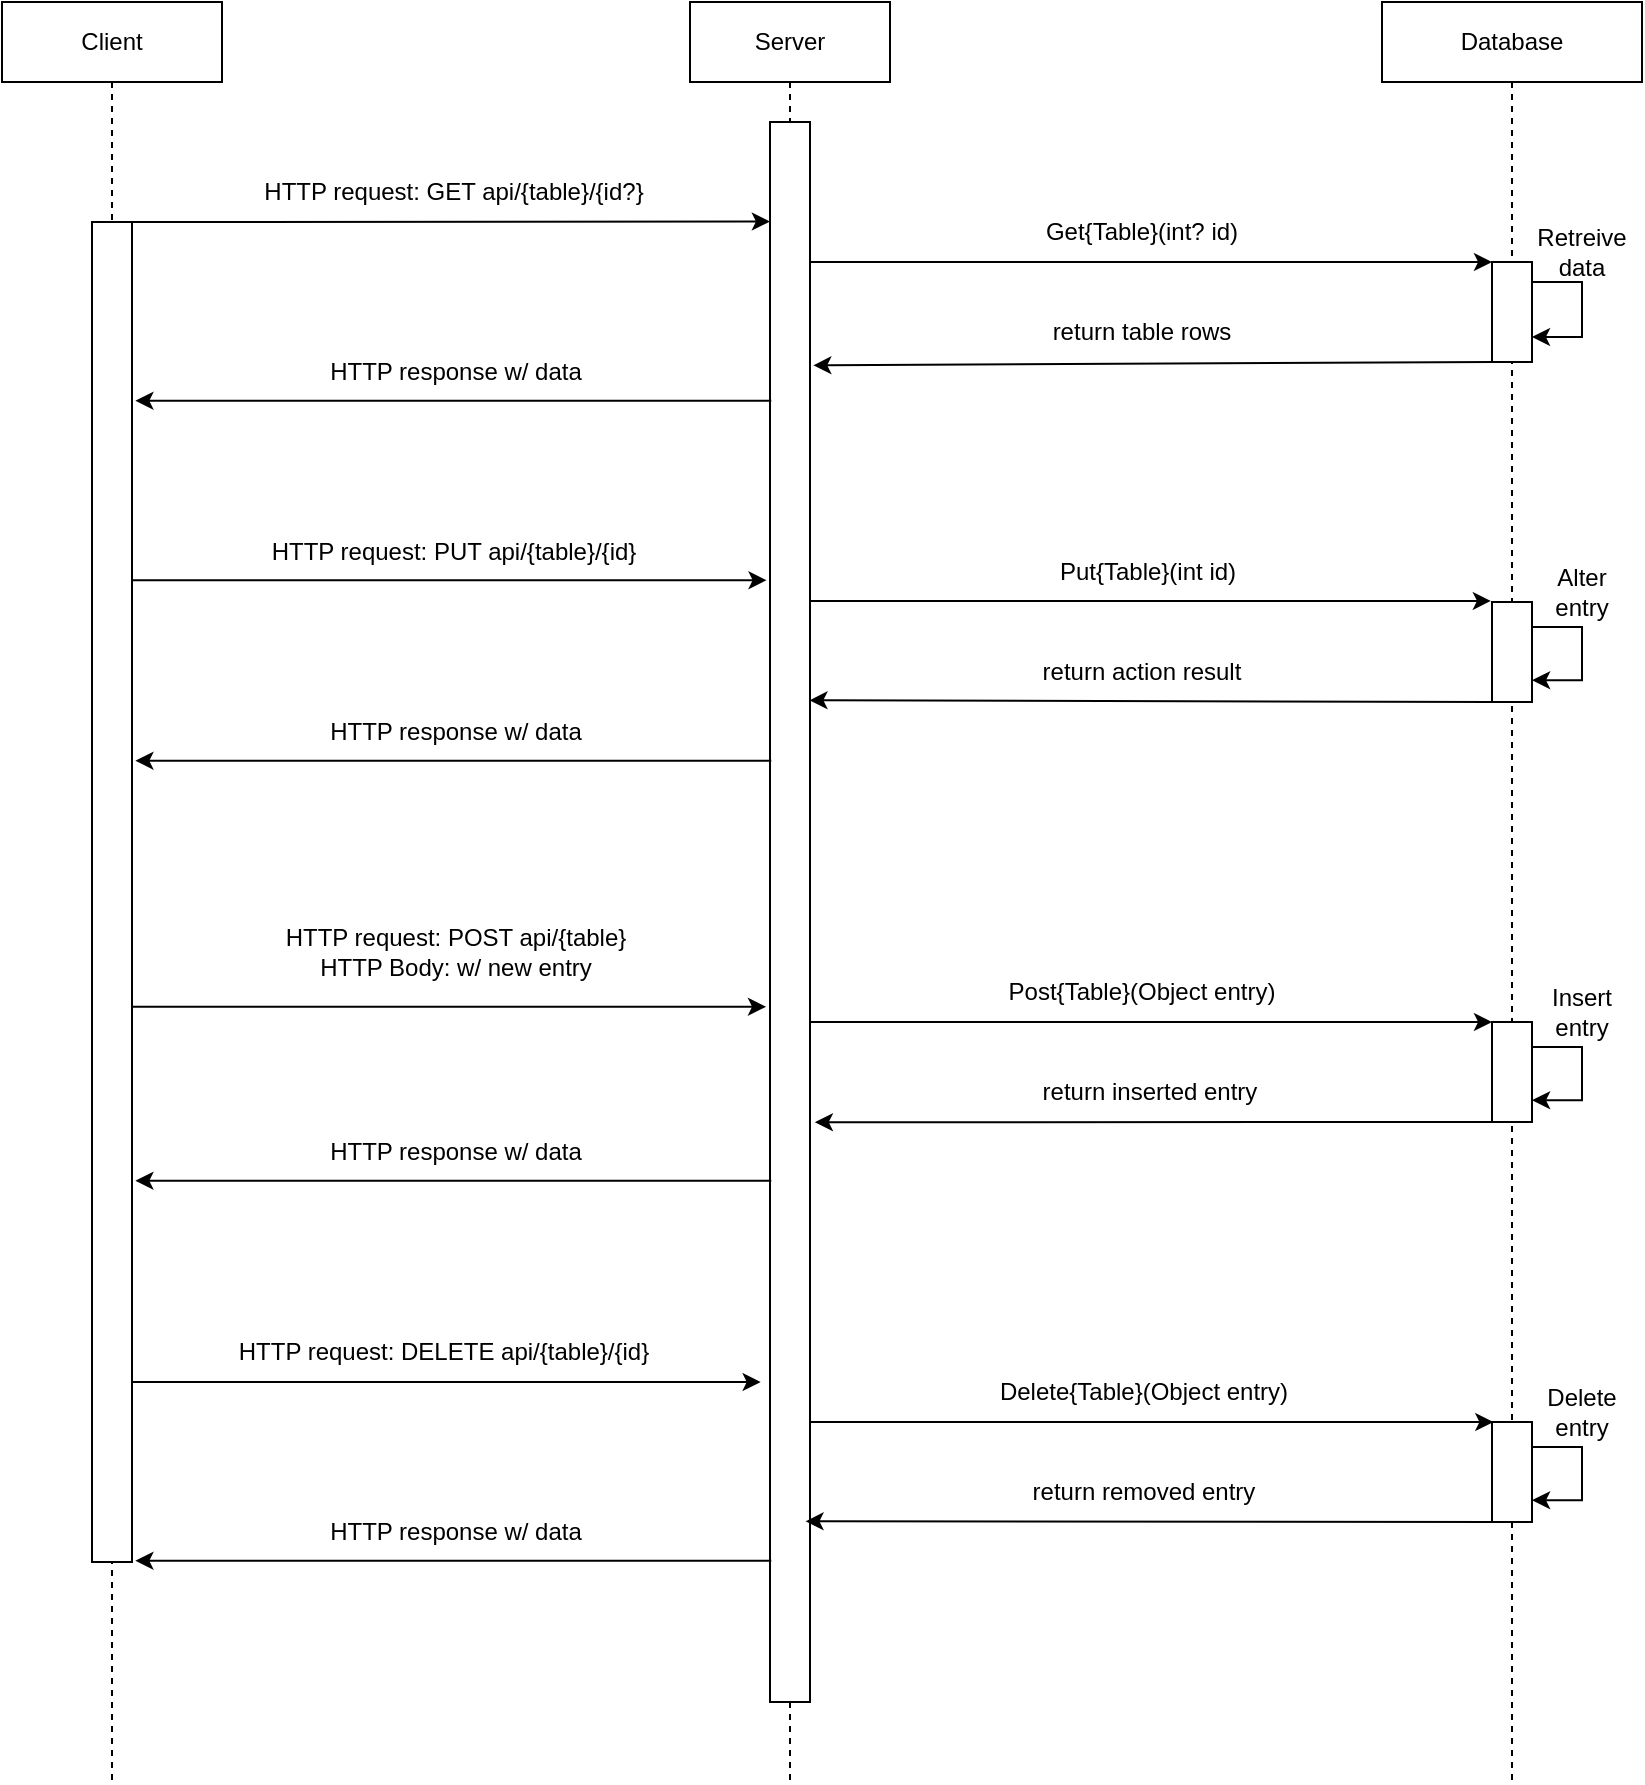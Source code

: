 <mxfile version="17.2.2" type="github">
  <diagram id="vIfoVq1wX4RId66oz7_a" name="Page-1">
    <mxGraphModel dx="2062" dy="1122" grid="1" gridSize="10" guides="1" tooltips="1" connect="1" arrows="1" fold="1" page="1" pageScale="1" pageWidth="827" pageHeight="1169" math="0" shadow="0">
      <root>
        <mxCell id="0" />
        <mxCell id="1" parent="0" />
        <mxCell id="B32haP-L5WnMZQcQXw6R-84" value="" style="endArrow=classic;html=1;rounded=0;entryX=0;entryY=0;entryDx=0;entryDy=0;" edge="1" parent="1">
          <mxGeometry width="50" height="50" relative="1" as="geometry">
            <mxPoint x="394.337" y="780" as="sourcePoint" />
            <mxPoint x="745.67" y="780" as="targetPoint" />
          </mxGeometry>
        </mxCell>
        <mxCell id="B32haP-L5WnMZQcQXw6R-43" value="" style="endArrow=classic;html=1;rounded=0;entryX=0;entryY=0;entryDx=0;entryDy=0;" edge="1" parent="1" source="U8cGbM71-cvQbyEx9kBK-1">
          <mxGeometry width="50" height="50" relative="1" as="geometry">
            <mxPoint x="80" y="760" as="sourcePoint" />
            <mxPoint x="379.33" y="760.0" as="targetPoint" />
          </mxGeometry>
        </mxCell>
        <mxCell id="B32haP-L5WnMZQcQXw6R-30" value="" style="endArrow=classic;html=1;rounded=0;entryX=-0.1;entryY=0.56;entryDx=0;entryDy=0;entryPerimeter=0;" edge="1" parent="1" source="U8cGbM71-cvQbyEx9kBK-1" target="U8cGbM71-cvQbyEx9kBK-7">
          <mxGeometry width="50" height="50" relative="1" as="geometry">
            <mxPoint x="80" y="560" as="sourcePoint" />
            <mxPoint x="330" y="570" as="targetPoint" />
          </mxGeometry>
        </mxCell>
        <mxCell id="B32haP-L5WnMZQcQXw6R-32" value="" style="endArrow=classic;html=1;rounded=0;entryX=0;entryY=0;entryDx=0;entryDy=0;" edge="1" parent="1" source="U8cGbM71-cvQbyEx9kBK-3" target="B32haP-L5WnMZQcQXw6R-36">
          <mxGeometry width="50" height="50" relative="1" as="geometry">
            <mxPoint x="414.0" y="598.45" as="sourcePoint" />
            <mxPoint x="754.7" y="598.45" as="targetPoint" />
          </mxGeometry>
        </mxCell>
        <mxCell id="U8cGbM71-cvQbyEx9kBK-10" value="" style="endArrow=classic;html=1;rounded=0;entryX=0;entryY=0;entryDx=0;entryDy=0;" parent="1" source="U8cGbM71-cvQbyEx9kBK-3" target="U8cGbM71-cvQbyEx9kBK-9" edge="1">
          <mxGeometry width="50" height="50" relative="1" as="geometry">
            <mxPoint x="410" y="200" as="sourcePoint" />
            <mxPoint x="660" y="270" as="targetPoint" />
          </mxGeometry>
        </mxCell>
        <mxCell id="U8cGbM71-cvQbyEx9kBK-6" value="" style="endArrow=classic;html=1;rounded=0;exitX=1;exitY=0;exitDx=0;exitDy=0;entryX=-0.003;entryY=0.063;entryDx=0;entryDy=0;entryPerimeter=0;" parent="1" source="U8cGbM71-cvQbyEx9kBK-5" target="U8cGbM71-cvQbyEx9kBK-7" edge="1">
          <mxGeometry width="50" height="50" relative="1" as="geometry">
            <mxPoint x="310" y="370" as="sourcePoint" />
            <mxPoint x="370" y="180" as="targetPoint" />
          </mxGeometry>
        </mxCell>
        <mxCell id="B32haP-L5WnMZQcQXw6R-17" value="" style="endArrow=classic;html=1;rounded=0;entryX=-0.086;entryY=0.29;entryDx=0;entryDy=0;entryPerimeter=0;" edge="1" parent="1" source="U8cGbM71-cvQbyEx9kBK-1" target="U8cGbM71-cvQbyEx9kBK-7">
          <mxGeometry width="50" height="50" relative="1" as="geometry">
            <mxPoint x="66.0" y="360.28" as="sourcePoint" />
            <mxPoint x="340" y="370" as="targetPoint" />
          </mxGeometry>
        </mxCell>
        <mxCell id="U8cGbM71-cvQbyEx9kBK-1" value="Client" style="shape=umlLifeline;perimeter=lifelinePerimeter;whiteSpace=wrap;html=1;container=1;collapsible=0;recursiveResize=0;outlineConnect=0;" parent="1" vertex="1">
          <mxGeometry y="70" width="110" height="890" as="geometry" />
        </mxCell>
        <mxCell id="U8cGbM71-cvQbyEx9kBK-5" value="" style="rounded=0;whiteSpace=wrap;html=1;" parent="U8cGbM71-cvQbyEx9kBK-1" vertex="1">
          <mxGeometry x="45" y="110" width="20" height="670" as="geometry" />
        </mxCell>
        <mxCell id="U8cGbM71-cvQbyEx9kBK-3" value="Server" style="shape=umlLifeline;perimeter=lifelinePerimeter;whiteSpace=wrap;html=1;container=1;collapsible=0;recursiveResize=0;outlineConnect=0;" parent="1" vertex="1">
          <mxGeometry x="344" y="70" width="100" height="890" as="geometry" />
        </mxCell>
        <mxCell id="U8cGbM71-cvQbyEx9kBK-7" value="" style="rounded=0;whiteSpace=wrap;html=1;" parent="U8cGbM71-cvQbyEx9kBK-3" vertex="1">
          <mxGeometry x="40" y="60" width="20" height="790" as="geometry" />
        </mxCell>
        <mxCell id="U8cGbM71-cvQbyEx9kBK-4" value="Database" style="shape=umlLifeline;perimeter=lifelinePerimeter;whiteSpace=wrap;html=1;container=1;collapsible=0;recursiveResize=0;outlineConnect=0;" parent="1" vertex="1">
          <mxGeometry x="690" y="70" width="130" height="890" as="geometry" />
        </mxCell>
        <mxCell id="B32haP-L5WnMZQcQXw6R-15" style="edgeStyle=orthogonalEdgeStyle;rounded=0;orthogonalLoop=1;jettySize=auto;html=1;exitX=0;exitY=1;exitDx=0;exitDy=0;entryX=1;entryY=0.75;entryDx=0;entryDy=0;" edge="1" parent="U8cGbM71-cvQbyEx9kBK-4" source="B32haP-L5WnMZQcQXw6R-16" target="U8cGbM71-cvQbyEx9kBK-9">
          <mxGeometry relative="1" as="geometry">
            <Array as="points">
              <mxPoint x="100" y="140" />
              <mxPoint x="100" y="168" />
            </Array>
          </mxGeometry>
        </mxCell>
        <mxCell id="U8cGbM71-cvQbyEx9kBK-9" value="" style="rounded=0;whiteSpace=wrap;html=1;" parent="U8cGbM71-cvQbyEx9kBK-4" vertex="1">
          <mxGeometry x="55" y="130" width="20" height="50" as="geometry" />
        </mxCell>
        <mxCell id="B32haP-L5WnMZQcQXw6R-16" value="Retreive&lt;br&gt;data" style="text;html=1;strokeColor=none;fillColor=none;align=center;verticalAlign=middle;whiteSpace=wrap;rounded=0;" vertex="1" parent="U8cGbM71-cvQbyEx9kBK-4">
          <mxGeometry x="70" y="110" width="60" height="30" as="geometry" />
        </mxCell>
        <mxCell id="B32haP-L5WnMZQcQXw6R-21" value="" style="rounded=0;whiteSpace=wrap;html=1;" vertex="1" parent="U8cGbM71-cvQbyEx9kBK-4">
          <mxGeometry x="55" y="300" width="20" height="50" as="geometry" />
        </mxCell>
        <mxCell id="B32haP-L5WnMZQcQXw6R-22" value="Alter&lt;br&gt;entry" style="text;html=1;strokeColor=none;fillColor=none;align=center;verticalAlign=middle;whiteSpace=wrap;rounded=0;" vertex="1" parent="U8cGbM71-cvQbyEx9kBK-4">
          <mxGeometry x="70" y="280" width="60" height="30" as="geometry" />
        </mxCell>
        <mxCell id="B32haP-L5WnMZQcQXw6R-25" value="" style="endArrow=classic;html=1;rounded=0;entryX=0.986;entryY=0.366;entryDx=0;entryDy=0;entryPerimeter=0;" edge="1" parent="U8cGbM71-cvQbyEx9kBK-4" target="U8cGbM71-cvQbyEx9kBK-7">
          <mxGeometry width="50" height="50" relative="1" as="geometry">
            <mxPoint x="55" y="350.05" as="sourcePoint" />
            <mxPoint x="-210" y="370" as="targetPoint" />
          </mxGeometry>
        </mxCell>
        <mxCell id="B32haP-L5WnMZQcQXw6R-27" style="edgeStyle=orthogonalEdgeStyle;rounded=0;orthogonalLoop=1;jettySize=auto;html=1;exitX=1;exitY=0.25;exitDx=0;exitDy=0;entryX=1.002;entryY=0.782;entryDx=0;entryDy=0;entryPerimeter=0;" edge="1" parent="U8cGbM71-cvQbyEx9kBK-4" source="B32haP-L5WnMZQcQXw6R-21" target="B32haP-L5WnMZQcQXw6R-21">
          <mxGeometry relative="1" as="geometry">
            <Array as="points">
              <mxPoint x="100" y="312" />
              <mxPoint x="100" y="339" />
            </Array>
          </mxGeometry>
        </mxCell>
        <mxCell id="B32haP-L5WnMZQcQXw6R-36" value="" style="rounded=0;whiteSpace=wrap;html=1;" vertex="1" parent="U8cGbM71-cvQbyEx9kBK-4">
          <mxGeometry x="55" y="510" width="20" height="50" as="geometry" />
        </mxCell>
        <mxCell id="B32haP-L5WnMZQcQXw6R-37" value="Insert&lt;br&gt;entry" style="text;html=1;strokeColor=none;fillColor=none;align=center;verticalAlign=middle;whiteSpace=wrap;rounded=0;" vertex="1" parent="U8cGbM71-cvQbyEx9kBK-4">
          <mxGeometry x="70" y="490" width="60" height="30" as="geometry" />
        </mxCell>
        <mxCell id="B32haP-L5WnMZQcQXw6R-38" style="edgeStyle=orthogonalEdgeStyle;rounded=0;orthogonalLoop=1;jettySize=auto;html=1;exitX=1;exitY=0.25;exitDx=0;exitDy=0;entryX=1.002;entryY=0.782;entryDx=0;entryDy=0;entryPerimeter=0;" edge="1" parent="U8cGbM71-cvQbyEx9kBK-4" source="B32haP-L5WnMZQcQXw6R-36" target="B32haP-L5WnMZQcQXw6R-36">
          <mxGeometry relative="1" as="geometry">
            <Array as="points">
              <mxPoint x="100" y="522" />
              <mxPoint x="100" y="549" />
            </Array>
          </mxGeometry>
        </mxCell>
        <mxCell id="B32haP-L5WnMZQcQXw6R-81" value="" style="rounded=0;whiteSpace=wrap;html=1;" vertex="1" parent="U8cGbM71-cvQbyEx9kBK-4">
          <mxGeometry x="55" y="710" width="20" height="50" as="geometry" />
        </mxCell>
        <mxCell id="B32haP-L5WnMZQcQXw6R-82" value="Delete&lt;br&gt;entry" style="text;html=1;strokeColor=none;fillColor=none;align=center;verticalAlign=middle;whiteSpace=wrap;rounded=0;" vertex="1" parent="U8cGbM71-cvQbyEx9kBK-4">
          <mxGeometry x="70" y="690" width="60" height="30" as="geometry" />
        </mxCell>
        <mxCell id="B32haP-L5WnMZQcQXw6R-83" style="edgeStyle=orthogonalEdgeStyle;rounded=0;orthogonalLoop=1;jettySize=auto;html=1;exitX=1;exitY=0.25;exitDx=0;exitDy=0;entryX=1.002;entryY=0.782;entryDx=0;entryDy=0;entryPerimeter=0;" edge="1" parent="U8cGbM71-cvQbyEx9kBK-4" source="B32haP-L5WnMZQcQXw6R-81" target="B32haP-L5WnMZQcQXw6R-81">
          <mxGeometry relative="1" as="geometry">
            <Array as="points">
              <mxPoint x="100" y="722" />
              <mxPoint x="100" y="749" />
            </Array>
          </mxGeometry>
        </mxCell>
        <mxCell id="U8cGbM71-cvQbyEx9kBK-8" value="HTTP request: GET api/{table}/{id?}" style="text;html=1;strokeColor=none;fillColor=none;align=center;verticalAlign=middle;whiteSpace=wrap;rounded=0;" parent="1" vertex="1">
          <mxGeometry x="90.67" y="150" width="270" height="30" as="geometry" />
        </mxCell>
        <mxCell id="U8cGbM71-cvQbyEx9kBK-11" value="Get{Table}(int? id)" style="text;html=1;strokeColor=none;fillColor=none;align=center;verticalAlign=middle;whiteSpace=wrap;rounded=0;" parent="1" vertex="1">
          <mxGeometry x="460" y="170" width="220" height="30" as="geometry" />
        </mxCell>
        <mxCell id="B32haP-L5WnMZQcQXw6R-7" value="" style="endArrow=classic;html=1;rounded=0;exitX=0;exitY=1;exitDx=0;exitDy=0;entryX=1.083;entryY=0.154;entryDx=0;entryDy=0;entryPerimeter=0;" edge="1" parent="1" source="U8cGbM71-cvQbyEx9kBK-9" target="U8cGbM71-cvQbyEx9kBK-7">
          <mxGeometry width="50" height="50" relative="1" as="geometry">
            <mxPoint x="220" y="600" as="sourcePoint" />
            <mxPoint x="460" y="250" as="targetPoint" />
          </mxGeometry>
        </mxCell>
        <mxCell id="B32haP-L5WnMZQcQXw6R-8" value="return table rows" style="text;html=1;strokeColor=none;fillColor=none;align=center;verticalAlign=middle;whiteSpace=wrap;rounded=0;" vertex="1" parent="1">
          <mxGeometry x="510" y="220" width="120" height="30" as="geometry" />
        </mxCell>
        <mxCell id="B32haP-L5WnMZQcQXw6R-9" value="" style="endArrow=classic;html=1;rounded=0;exitX=-0.037;exitY=0.284;exitDx=0;exitDy=0;exitPerimeter=0;entryX=1.016;entryY=0.306;entryDx=0;entryDy=0;entryPerimeter=0;" edge="1" parent="1">
          <mxGeometry width="50" height="50" relative="1" as="geometry">
            <mxPoint x="384.64" y="269.4" as="sourcePoint" />
            <mxPoint x="66.7" y="269.34" as="targetPoint" />
          </mxGeometry>
        </mxCell>
        <mxCell id="B32haP-L5WnMZQcQXw6R-12" value="HTTP response w/ data" style="text;html=1;strokeColor=none;fillColor=none;align=center;verticalAlign=middle;whiteSpace=wrap;rounded=0;" vertex="1" parent="1">
          <mxGeometry x="149.89" y="240" width="154.33" height="30" as="geometry" />
        </mxCell>
        <mxCell id="B32haP-L5WnMZQcQXw6R-18" value="HTTP request: PUT api/{table}/{id}" style="text;html=1;strokeColor=none;fillColor=none;align=center;verticalAlign=middle;whiteSpace=wrap;rounded=0;" vertex="1" parent="1">
          <mxGeometry x="90.67" y="330" width="270" height="30" as="geometry" />
        </mxCell>
        <mxCell id="B32haP-L5WnMZQcQXw6R-19" value="" style="endArrow=classic;html=1;rounded=0;entryX=-0.029;entryY=0.389;entryDx=0;entryDy=0;exitX=0.986;exitY=0.627;exitDx=0;exitDy=0;exitPerimeter=0;entryPerimeter=0;" edge="1" parent="1">
          <mxGeometry width="50" height="50" relative="1" as="geometry">
            <mxPoint x="403.72" y="369.45" as="sourcePoint" />
            <mxPoint x="744.42" y="369.45" as="targetPoint" />
          </mxGeometry>
        </mxCell>
        <mxCell id="B32haP-L5WnMZQcQXw6R-20" value="Put{Table}(int id)" style="text;html=1;strokeColor=none;fillColor=none;align=center;verticalAlign=middle;whiteSpace=wrap;rounded=0;" vertex="1" parent="1">
          <mxGeometry x="462.97" y="340" width="220" height="30" as="geometry" />
        </mxCell>
        <mxCell id="B32haP-L5WnMZQcQXw6R-26" value="return action result" style="text;html=1;strokeColor=none;fillColor=none;align=center;verticalAlign=middle;whiteSpace=wrap;rounded=0;" vertex="1" parent="1">
          <mxGeometry x="510" y="390" width="120" height="30" as="geometry" />
        </mxCell>
        <mxCell id="B32haP-L5WnMZQcQXw6R-28" value="" style="endArrow=classic;html=1;rounded=0;exitX=-0.037;exitY=0.284;exitDx=0;exitDy=0;exitPerimeter=0;entryX=1.016;entryY=0.306;entryDx=0;entryDy=0;entryPerimeter=0;" edge="1" parent="1">
          <mxGeometry width="50" height="50" relative="1" as="geometry">
            <mxPoint x="384.64" y="449.4" as="sourcePoint" />
            <mxPoint x="66.7" y="449.34" as="targetPoint" />
          </mxGeometry>
        </mxCell>
        <mxCell id="B32haP-L5WnMZQcQXw6R-29" value="HTTP response w/ data" style="text;html=1;strokeColor=none;fillColor=none;align=center;verticalAlign=middle;whiteSpace=wrap;rounded=0;" vertex="1" parent="1">
          <mxGeometry x="149.89" y="420" width="154.33" height="30" as="geometry" />
        </mxCell>
        <mxCell id="B32haP-L5WnMZQcQXw6R-31" value="HTTP request: POST api/{table}&lt;br&gt;HTTP Body: w/ new entry" style="text;html=1;strokeColor=none;fillColor=none;align=center;verticalAlign=middle;whiteSpace=wrap;rounded=0;" vertex="1" parent="1">
          <mxGeometry x="92.05" y="530" width="270" height="30" as="geometry" />
        </mxCell>
        <mxCell id="B32haP-L5WnMZQcQXw6R-33" value="Post{Table}(Object entry)" style="text;html=1;strokeColor=none;fillColor=none;align=center;verticalAlign=middle;whiteSpace=wrap;rounded=0;" vertex="1" parent="1">
          <mxGeometry x="460" y="550" width="220" height="30" as="geometry" />
        </mxCell>
        <mxCell id="B32haP-L5WnMZQcQXw6R-39" value="" style="endArrow=classic;html=1;rounded=0;entryX=1.122;entryY=0.633;entryDx=0;entryDy=0;entryPerimeter=0;" edge="1" parent="1" target="U8cGbM71-cvQbyEx9kBK-7">
          <mxGeometry width="50" height="50" relative="1" as="geometry">
            <mxPoint x="749" y="630.05" as="sourcePoint" />
            <mxPoint x="470" y="660" as="targetPoint" />
          </mxGeometry>
        </mxCell>
        <mxCell id="B32haP-L5WnMZQcQXw6R-40" value="return inserted entry" style="text;html=1;strokeColor=none;fillColor=none;align=center;verticalAlign=middle;whiteSpace=wrap;rounded=0;" vertex="1" parent="1">
          <mxGeometry x="514" y="600" width="120" height="30" as="geometry" />
        </mxCell>
        <mxCell id="B32haP-L5WnMZQcQXw6R-41" value="" style="endArrow=classic;html=1;rounded=0;exitX=-0.037;exitY=0.284;exitDx=0;exitDy=0;exitPerimeter=0;entryX=1.016;entryY=0.306;entryDx=0;entryDy=0;entryPerimeter=0;" edge="1" parent="1">
          <mxGeometry width="50" height="50" relative="1" as="geometry">
            <mxPoint x="384.64" y="659.4" as="sourcePoint" />
            <mxPoint x="66.7" y="659.34" as="targetPoint" />
          </mxGeometry>
        </mxCell>
        <mxCell id="B32haP-L5WnMZQcQXw6R-42" value="HTTP response w/ data" style="text;html=1;strokeColor=none;fillColor=none;align=center;verticalAlign=middle;whiteSpace=wrap;rounded=0;" vertex="1" parent="1">
          <mxGeometry x="149.89" y="630" width="154.33" height="30" as="geometry" />
        </mxCell>
        <mxCell id="B32haP-L5WnMZQcQXw6R-44" value="HTTP request: DELETE api/{table}/{id}" style="text;html=1;strokeColor=none;fillColor=none;align=center;verticalAlign=middle;whiteSpace=wrap;rounded=0;" vertex="1" parent="1">
          <mxGeometry x="86" y="730" width="270" height="30" as="geometry" />
        </mxCell>
        <mxCell id="B32haP-L5WnMZQcQXw6R-85" value="Delete{Table}(Object entry)" style="text;html=1;strokeColor=none;fillColor=none;align=center;verticalAlign=middle;whiteSpace=wrap;rounded=0;" vertex="1" parent="1">
          <mxGeometry x="460.67" y="750" width="220" height="30" as="geometry" />
        </mxCell>
        <mxCell id="B32haP-L5WnMZQcQXw6R-86" value="" style="endArrow=classic;html=1;rounded=0;entryX=1.027;entryY=0.505;entryDx=0;entryDy=0;entryPerimeter=0;" edge="1" parent="1">
          <mxGeometry width="50" height="50" relative="1" as="geometry">
            <mxPoint x="746.23" y="830.05" as="sourcePoint" />
            <mxPoint x="401.77" y="829.65" as="targetPoint" />
          </mxGeometry>
        </mxCell>
        <mxCell id="B32haP-L5WnMZQcQXw6R-87" value="return removed entry" style="text;html=1;strokeColor=none;fillColor=none;align=center;verticalAlign=middle;whiteSpace=wrap;rounded=0;" vertex="1" parent="1">
          <mxGeometry x="511.23" y="800" width="120" height="30" as="geometry" />
        </mxCell>
        <mxCell id="B32haP-L5WnMZQcQXw6R-88" value="" style="endArrow=classic;html=1;rounded=0;exitX=-0.037;exitY=0.284;exitDx=0;exitDy=0;exitPerimeter=0;entryX=1.016;entryY=0.306;entryDx=0;entryDy=0;entryPerimeter=0;" edge="1" parent="1">
          <mxGeometry width="50" height="50" relative="1" as="geometry">
            <mxPoint x="384.64" y="849.4" as="sourcePoint" />
            <mxPoint x="66.7" y="849.34" as="targetPoint" />
          </mxGeometry>
        </mxCell>
        <mxCell id="B32haP-L5WnMZQcQXw6R-89" value="HTTP response w/ data" style="text;html=1;strokeColor=none;fillColor=none;align=center;verticalAlign=middle;whiteSpace=wrap;rounded=0;" vertex="1" parent="1">
          <mxGeometry x="149.89" y="820" width="154.33" height="30" as="geometry" />
        </mxCell>
      </root>
    </mxGraphModel>
  </diagram>
</mxfile>
